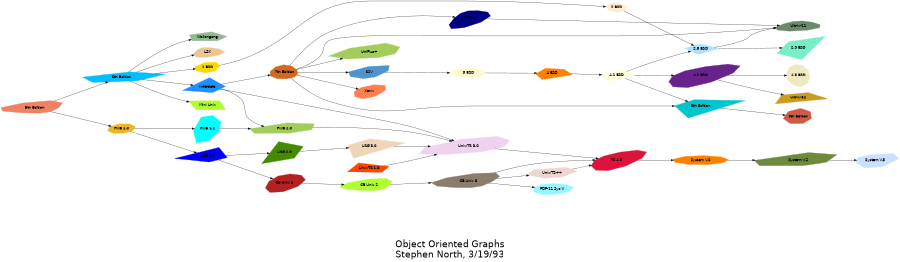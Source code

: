 digraph unix {
	graph [bb="0,0,2373.8,928.64",
		fontname=Helvetica,
		fontsize=36,
		label="\n\n\n\nObject Oriented Graphs\nStephen North, 3/19/93",
		lheight=3.50,
		lp="1186.9,130",
		lwidth=5.31,
		rankdir=LR,
		size="6,6"
	];
	node [color=white,
		distortion=0.0,
		fontname=Helvetica,
		label="\N",
		orientation=0.0,
		shape=polygon,
		sides=4,
		skew=0.0,
		style=filled
	];
	"5th Edition"	[color=salmon2,
		distortion=0.936354,
		height=0.62845,
		orientation=28,
		pos="85.059,555.07",
		sides=9,
		skew=-0.126818,
		width=2.3627];
	"6th Edition"	[color=deepskyblue,
		distortion=0.238792,
		height=0.53832,
		orientation=11,
		pos="311.24,651.07",
		sides=5,
		skew=0.995935,
		width=2.9201];
	"5th Edition" -> "6th Edition"	[pos="e,271.4,634.16 134.42,576.02 172.28,592.09 224.3,614.17 262.11,630.22"];
	"PWB 1.0"	[color=goldenrod2,
		distortion=0.019636,
		height=0.5066,
		orientation=79,
		pos="311.24,491.07",
		sides=8,
		skew=-0.440424,
		width=1.4251];
	"5th Edition" -> "PWB 1.0"	[pos="e,276.32,500.95 126.54,543.33 166.25,532.1 225.96,515.2 266.66,503.68"];
	LSX	[color=burlywood2,
		distortion=-0.698271,
		height=0.53598,
		orientation=22,
		pos="542.25,740.07",
		sides=9,
		skew=-0.195492,
		width=1.2269];
	"6th Edition" -> LSX	[pos="e,508.28,729.9 349.8,668.57 377.95,681.08 417.19,697.95 452.36,711.07 467.22,716.61 483.67,722.1 498.4,726.79"];
	"1 BSD"	[color=gold1,
		distortion=0.265084,
		height=0.54133,
		orientation=26,
		pos="542.25,683.07",
		sides=7,
		skew=0.403659,
		width=1.2307];
	"6th Edition" -> "1 BSD"	[pos="e,500.94,677.35 402.54,663.72 432.6,667.88 464.95,672.36 490.94,675.96"];
	"Mini Unix"	[color=greenyellow,
		distortion=0.039386,
		height=0.5,
		orientation=2,
		pos="542.25,559.07",
		skew=-0.461120,
		width=1.8638];
	"6th Edition" -> "Mini Unix"	[pos="e,482.39,575.78 337.3,637.73 365.27,623.73 411.24,601.63 452.36,586.07 458.81,583.63 465.59,581.26 472.4,579"];
	Wollongong	[color=darkseagreen,
		distortion=0.228564,
		height=0.5333,
		orientation=63,
		pos="542.25,796.07",
		sides=5,
		skew=-0.062846,
		width=1.9861];
	"6th Edition" -> Wollongong	[pos="e,485.73,782.17 329.55,670.38 354.89,696.08 403.13,741.36 452.36,768.07 459.8,772.1 467.9,775.65 476.1,778.74"];
	Interdata	[color=dodgerblue1,
		distortion=0.624013,
		height=0.704,
		orientation=56,
		pos="542.25,620.07",
		skew=0.101396,
		width=2.1968];
	"6th Edition" -> Interdata	[pos="e,500.74,625.64 364.53,643.92 402.41,638.84 453.01,632.05 490.53,627.01"];
	"PWB 1.2"	[color=cyan,
		distortion=0.640971,
		height=0.88033,
		orientation=84,
		pos="542.25,491.07",
		sides=7,
		skew=-0.768455,
		width=1.4721];
	"PWB 1.0" -> "PWB 1.2"	[pos="e,493.7,491.07 358.27,491.07 394.48,491.07 444.74,491.07 483.58,491.07"];
	"USG 1.0"	[color=blue,
		distortion=0.758942,
		height=0.69721,
		orientation=42,
		pos="542.25,416.07",
		skew=0.039886,
		width=2.4968];
	"PWB 1.0" -> "USG 1.0"	[pos="e,512.37,425.77 343.85,480.48 385.59,466.93 457.86,443.47 502.69,428.91"];
	"2 BSD"	[color=blanchedalmond,
		distortion=-0.010661,
		height=0.51591,
		orientation=84,
		pos="1610.9,910.07",
		sides=7,
		skew=0.179249,
		width=1.1221];
	"1 BSD" -> "2 BSD"	[pos="e,1572,911.52 581.06,693.38 597.19,698.23 615.9,704.6 632.13,712.07 791.8,785.58 793.35,919.07 969.13,919.07 969.13,919.07 969.13,\
919.07 1208,919.07 1335.7,919.07 1485.9,914.5 1561.8,911.87"];
	"Unix/TS 3.0"	[color=thistle2,
		distortion=0.731383,
		height=0.73633,
		orientation=43,
		pos="1208,439.07",
		sides=8,
		skew=-0.824612,
		width=3.0107];
	Interdata -> "Unix/TS 3.0"	[pos="e,1177,453.42 580.75,613.23 667.92,597.26 886.52,554.59 1063.7,498.07 1099.6,486.61 1139.2,470.16 1167.8,457.54"];
	"PWB 2.0"	[color=darkolivegreen3,
		distortion=0.592100,
		height=0.56098,
		orientation=34,
		pos="753.37,491.07",
		sides=6,
		skew=-0.719269,
		width=2.3677];
	Interdata -> "PWB 2.0"	[pos="e,713.51,500.94 578.87,612.27 596.45,607.1 616.94,598.86 632.13,586.07 656.22,565.8 644.23,545.56 668.13,525.07 678.45,516.23 691.34,\
509.51 703.96,504.47"];
	"7th Edition"	[color=chocolate,
		distortion=0.298417,
		height=0.64255,
		orientation=65,
		pos="753.37,691.07",
		sides=10,
		skew=0.310367,
		width=1.5186];
	Interdata -> "7th Edition"	[pos="e,710.22,676.56 576.64,631.64 610.24,642.94 661.87,660.3 700.66,673.34"];
	"TS 4.0"	[color=crimson,
		distortion=-0.641701,
		height=0.75173,
		orientation=50,
		pos="1610.9,386.07",
		sides=10,
		skew=-0.952502,
		width=1.8653];
	"Unix/TS 3.0" -> "TS 4.0"	[pos="e,1572.2,391.37 1264.7,431.8 1324.9,424.03 1423.1,411.32 1507.7,400.07 1525.4,397.72 1544.7,395.11 1561.8,392.78"];
	"PWB 2.0" -> "Unix/TS 3.0"	[pos="e,1169.9,451.48 821.87,492.13 885.02,492.13 981.16,489.64 1063.7,477.07 1096.3,472.1 1132.2,462.67 1160,454.45"];
	"8th Edition"	[color=turquoise3,
		distortion=-0.997093,
		height=0.80427,
		orientation=50,
		pos="1827.1,577.07",
		skew=-0.061117,
		width=3.141];
	"7th Edition" -> "8th Edition"	[pos="e,1761.8,577.07 769.69,672.74 791.17,650.05 831.32,612.4 874.6,596.07 1013.5,543.67 1059.6,577.07 1208,577.07 1208,577.07 1208,577.07 \
1430.1,577.07 1541.9,577.07 1671.4,577.07 1751.3,577.07"];
	"32V"	[color=steelblue3,
		distortion=0.878516,
		height=0.60598,
		orientation=19,
		pos="969.13,691.07",
		sides=7,
		skew=0.592905,
		width=1.3648];
	"7th Edition" -> "32V"	[pos="e,920.22,691.07 803.68,691.07 835.51,691.07 876.78,691.07 910.14,691.07"];
	V7M	[color=navy,
		distortion=-0.960249,
		height=0.74745,
		orientation=32,
		pos="1208,864.07",
		sides=10,
		skew=0.460424,
		width=1.4322];
	"7th Edition" -> V7M	[pos="e,1177.5,867.06 766.07,712.54 785.31,742.9 824.94,797.52 874.6,823.07 970.41,872.35 1101.6,871.86 1167.2,867.77"];
	"Ultrix-11"	[color=darkseagreen4,
		distortion=-0.633186,
		height=0.53138,
		orientation=10,
		pos="2081.1,828.07",
		sides=10,
		skew=0.333125,
		width=1.7418];
	"7th Edition" -> "Ultrix-11"	[pos="e,2018.4,823.93 792.71,703.9 808.23,710.33 825.46,719.29 838.6,731.07 861.48,751.58 848.25,774.28 874.6,790.07 938.26,828.23 1133.8,\
809.07 1208,809.07 1208,809.07 1208,809.07 1610.9,809.07 1751.6,809.07 1915.9,817.68 2008.3,823.31"];
	Xenix	[color=coral,
		distortion=-0.337997,
		height=0.63729,
		orientation=52,
		pos="969.13,628.07",
		sides=8,
		skew=-0.760726,
		width=1.3197];
	"7th Edition" -> Xenix	[pos="e,940.34,636.48 794.71,679 833.92,667.55 892.35,650.49 930.6,639.32"];
	"UniPlus+"	[color=darkolivegreen3,
		distortion=0.788483,
		height=0.69194,
		orientation=39,
		pos="969.13,756.07",
		sides=7,
		skew=-0.526284,
		width=2.5011];
	"7th Edition" -> "UniPlus+"	[pos="e,911.09,738.58 793.7,703.22 823.91,712.32 865.95,724.99 901.31,735.64"];
	"9th Edition"	[color=coral3,
		distortion=0.138690,
		height=0.66083,
		orientation=55,
		pos="2081.1,557.07",
		sides=7,
		skew=0.554049,
		width=1.6031];
	"8th Edition" -> "9th Edition"	[pos="e,2032.3,560.91 1880.7,572.85 1922.2,569.59 1979.6,565.06 2022.3,561.7"];
	"3 BSD"	[color=lemonchiffon,
		distortion=0.251820,
		height=0.5,
		orientation=18,
		pos="1208,690.07",
		sides=10,
		skew=-0.530618,
		width=1.4793];
	"32V" -> "3 BSD"	[pos="e,1156.6,690.29 1005.9,690.92 1043.3,690.76 1101.9,690.52 1146.4,690.33"];
	V7M -> "Ultrix-11"	[pos="e,2029.5,830.2 1248.4,862.41 1388,856.65 1851,837.56 2019.3,830.62"];
	"2.8 BSD"	[color=lightskyblue1,
		distortion=-0.239422,
		height=0.55846,
		orientation=44,
		pos="1827.1,761.07",
		skew=0.053841,
		width=1.8709];
	"2 BSD" -> "2.8 BSD"	[pos="e,1808.7,773.76 1632,895.51 1671.6,868.25 1756.8,809.54 1800.3,779.54"];
	"2.8 BSD" -> "Ultrix-11"	[pos="e,2022.5,812.62 1861.1,770.04 1899.7,780.21 1963.6,797.07 2012.6,810"];
	"2.9 BSD"	[color=aquamarine2,
		distortion=-0.843381,
		height=0.80291,
		orientation=70,
		pos="2081.1,762.07",
		skew=-0.601395,
		width=2.2347];
	"2.8 BSD" -> "2.9 BSD"	[pos="e,2034.4,761.89 1890.5,761.32 1931.6,761.48 1984.7,761.69 2024.4,761.85"];
	"4 BSD"	[color=darkorange1,
		distortion=-0.772300,
		height=0.58561,
		orientation=24,
		pos="1430.1,690.07",
		sides=5,
		skew=-0.028475,
		width=1.6505];
	"3 BSD" -> "4 BSD"	[pos="e,1385.9,690.07 1254.6,690.07 1289.9,690.07 1338.6,690.07 1375.7,690.07"];
	"4.1 BSD"	[color=lightyellow1,
		distortion=-0.226170,
		height=0.6378,
		orientation=38,
		pos="1610.9,688.07",
		skew=0.504053,
		width=1.8372];
	"4 BSD" -> "4.1 BSD"	[pos="e,1558.3,688.65 1483.3,689.48 1503.7,689.26 1527,689 1548.1,688.77"];
	"4.1 BSD" -> "8th Edition"	[pos="e,1802.5,589.71 1632.8,676.82 1670.7,657.37 1748.7,617.34 1793.5,594.35"];
	"4.1 BSD" -> "2.8 BSD"	[pos="e,1795.3,751.29 1646.6,701.23 1666.4,708.45 1691.5,717.45 1714,725.07 1737.6,733.05 1764.1,741.52 1785.6,748.24"];
	"4.2 BSD"	[color=darkorchid4,
		distortion=-0.807349,
		height=0.81143,
		orientation=50,
		pos="1827.1,687.07",
		sides=10,
		skew=-0.908842,
		width=2.3381];
	"4.1 BSD" -> "4.2 BSD"	[pos="e,1770.3,687.33 1675.8,687.77 1702.4,687.65 1733.3,687.5 1760.2,687.38"];
	"4.3 BSD"	[color=lemonchiffon2,
		distortion=-0.030619,
		height=0.77622,
		orientation=76,
		pos="2081.1,687.07",
		sides=10,
		skew=0.985021,
		width=1.2719];
	"4.2 BSD" -> "4.3 BSD"	[pos="e,2037.3,687.07 1884.1,687.07 1926.9,687.07 1985.2,687.07 2027.3,687.07"];
	"Ultrix-32"	[color=goldenrod3,
		distortion=-0.644209,
		height=0.58223,
		orientation=21,
		pos="2081.1,620.07",
		skew=0.307836,
		width=2.3333];
	"4.2 BSD" -> "Ultrix-32"	[pos="e,2044.8,629.63 1863.8,677.4 1909,665.47 1985.9,645.17 2035.1,632.2"];
	"PWB 1.2" -> "PWB 2.0"	[pos="e,670.33,491.07 588.84,491.07 609.86,491.07 635.49,491.07 660.19,491.07"];
	"CB Unix 1"	[color=firebrick,
		distortion=-0.348692,
		height=0.72208,
		orientation=42,
		pos="753.37,329.07",
		sides=9,
		skew=0.767058,
		width=1.8356];
	"USG 1.0" -> "CB Unix 1"	[pos="e,722.12,341.95 568.13,405.4 604.27,390.51 670.18,363.35 712.86,345.77"];
	"USG 2.0"	[color=chartreuse4,
		distortion=0.748625,
		height=0.77619,
		orientation=74,
		pos="753.37,421.07",
		skew=-0.647656,
		width=2.0801];
	"USG 1.0" -> "USG 2.0"	[pos="e,705.39,419.93 592.82,417.27 623.64,418 663.14,418.93 695.24,419.69"];
	"CB Unix 2"	[color=greenyellow,
		distortion=0.851818,
		height=0.61186,
		orientation=32,
		pos="969.13,313.07",
		sides=10,
		skew=-0.020120,
		width=2.1665];
	"CB Unix 1" -> "CB Unix 2"	[pos="e,907.46,317.64 804.23,325.3 831.99,323.24 866.82,320.66 897.3,318.4"];
	"USG 3.0"	[color=bisque2,
		distortion=-0.848455,
		height=0.80243,
		orientation=44,
		pos="969.13,439.07",
		skew=0.267152,
		width=2.6258];
	"USG 2.0" -> "USG 3.0"	[pos="e,916.49,434.68 804.5,425.34 834.97,427.88 873.89,431.13 906.24,433.82"];
	"CB Unix 3"	[color=bisque4,
		distortion=0.992237,
		height=0.674,
		orientation=29,
		pos="1208,333.07",
		sides=10,
		skew=0.256102,
		width=2.4231];
	"CB Unix 2" -> "CB Unix 3"	[pos="e,1124,326.03 1023.9,317.66 1050.6,319.89 1083.3,322.63 1113.7,325.18"];
	"Unix/TS++"	[color=mistyrose2,
		distortion=0.545461,
		height=0.55238,
		orientation=16,
		pos="1430.1,338.07",
		sides=6,
		skew=0.313589,
		width=2.1399];
	"CB Unix 3" -> "Unix/TS++"	[pos="e,1358.6,336.46 1267,334.4 1291.9,334.96 1321.4,335.62 1348.4,336.23"];
	"PDP-11 Sys V"	[color=cadetblue1,
		distortion=-0.267769,
		height=0.55754,
		orientation=40,
		pos="1430.1,280.07",
		sides=9,
		skew=0.271226,
		width=2.1569];
	"CB Unix 3" -> "PDP-11 Sys V"	[pos="e,1382.2,291.49 1247.7,323.6 1282.4,315.32 1333.1,303.21 1372.3,293.87"];
	"CB Unix 3" -> "TS 4.0"	[pos="e,1560.6,384.72 1277.4,351.74 1301,357.48 1327.7,363.28 1352.4,367.07 1419.8,377.41 1497.8,382.16 1550.4,384.32"];
	"Unix/TS++" -> "TS 4.0"	[pos="e,1554.7,371.16 1486.3,353 1504.8,357.92 1525.6,363.44 1544.8,368.53"];
	"USG 3.0" -> "Unix/TS 3.0"	[pos="e,1124.9,439.07 1033.8,439.07 1058.7,439.07 1087.6,439.07 1114.6,439.07"];
	"Unix/TS 1.0"	[color=orangered,
		distortion=0.305594,
		height=0.5422,
		orientation=75,
		pos="969.13,373.07",
		skew=0.070516,
		width=2.2213];
	"Unix/TS 1.0" -> "Unix/TS 3.0"	[pos="e,1132,418.06 1008,383.82 1038.9,392.34 1083.1,404.56 1122.2,415.35"];
	"System V.0"	[color=darkorange1,
		distortion=0.021556,
		height=0.5,
		orientation=26,
		pos="1827.1,386.07",
		sides=9,
		skew=-0.729938,
		width=2.2315];
	"TS 4.0" -> "System V.0"	[pos="e,1750.2,386.07 1658.6,386.07 1682.5,386.07 1712.3,386.07 1740.1,386.07"];
	"System V.2"	[color=darkolivegreen4,
		distortion=0.985153,
		height=0.64346,
		orientation=33,
		pos="2081.1,386.07",
		sides=6,
		skew=-0.399752,
		width=2.9138];
	"System V.0" -> "System V.2"	[pos="e,1978.5,386.07 1905,386.07 1925,386.07 1947,386.07 1968.4,386.07"];
	"System V.3"	[color=lightsteelblue1,
		distortion=-0.687574,
		height=0.64742,
		orientation=58,
		pos="2297.9,386.07",
		sides=7,
		skew=-0.180116,
		width=2.108];
	"System V.2" -> "System V.3"	[pos="e,2239.7,386.07 2155.4,386.07 2179.4,386.07 2205.9,386.07 2229.5,386.07"];
}
